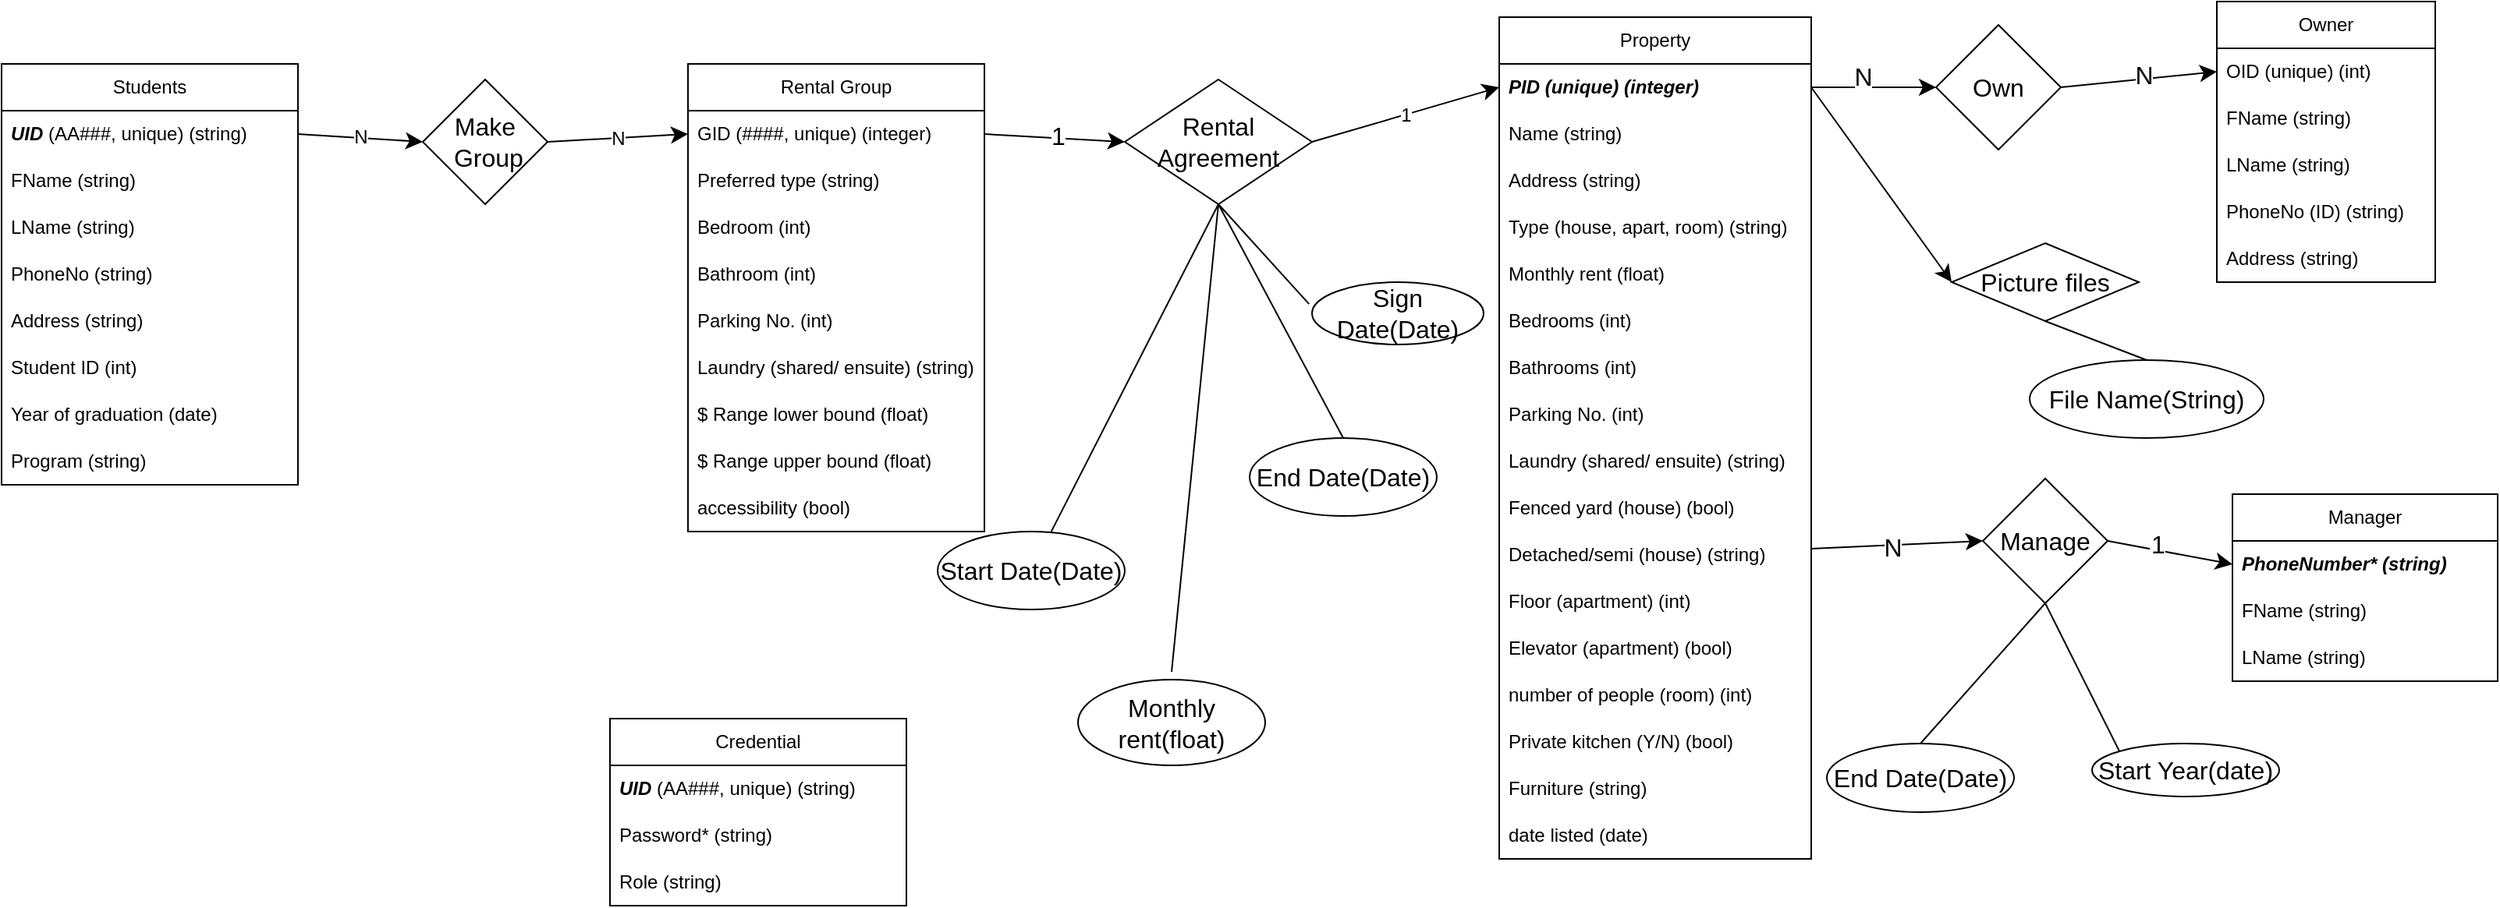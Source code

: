<mxfile version="22.1.21" type="github">
  <diagram id="C5RBs43oDa-KdzZeNtuy" name="Page-1">
    <mxGraphModel dx="2812" dy="892" grid="1" gridSize="10" guides="1" tooltips="1" connect="1" arrows="1" fold="1" page="1" pageScale="1" pageWidth="827" pageHeight="1169" math="0" shadow="0">
      <root>
        <mxCell id="WIyWlLk6GJQsqaUBKTNV-0" />
        <mxCell id="WIyWlLk6GJQsqaUBKTNV-1" parent="WIyWlLk6GJQsqaUBKTNV-0" />
        <mxCell id="_iqlYlecqy5unlglw5hI-2" value="Students" style="swimlane;fontStyle=0;childLayout=stackLayout;horizontal=1;startSize=30;horizontalStack=0;resizeParent=1;resizeParentMax=0;resizeLast=0;collapsible=1;marginBottom=0;whiteSpace=wrap;html=1;" parent="WIyWlLk6GJQsqaUBKTNV-1" vertex="1">
          <mxGeometry x="-270" y="150" width="190" height="270" as="geometry" />
        </mxCell>
        <mxCell id="_iqlYlecqy5unlglw5hI-3" value="&lt;i&gt;&lt;b&gt;UID&lt;/b&gt;&lt;/i&gt; (AA###, unique) (string)" style="text;strokeColor=none;fillColor=none;align=left;verticalAlign=middle;spacingLeft=4;spacingRight=4;overflow=hidden;points=[[0,0.5],[1,0.5]];portConstraint=eastwest;rotatable=0;whiteSpace=wrap;html=1;" parent="_iqlYlecqy5unlglw5hI-2" vertex="1">
          <mxGeometry y="30" width="190" height="30" as="geometry" />
        </mxCell>
        <mxCell id="_iqlYlecqy5unlglw5hI-4" value="FName (string)" style="text;strokeColor=none;fillColor=none;align=left;verticalAlign=middle;spacingLeft=4;spacingRight=4;overflow=hidden;points=[[0,0.5],[1,0.5]];portConstraint=eastwest;rotatable=0;whiteSpace=wrap;html=1;" parent="_iqlYlecqy5unlglw5hI-2" vertex="1">
          <mxGeometry y="60" width="190" height="30" as="geometry" />
        </mxCell>
        <mxCell id="_iqlYlecqy5unlglw5hI-52" value="LName (string)" style="text;strokeColor=none;fillColor=none;align=left;verticalAlign=middle;spacingLeft=4;spacingRight=4;overflow=hidden;points=[[0,0.5],[1,0.5]];portConstraint=eastwest;rotatable=0;whiteSpace=wrap;html=1;" parent="_iqlYlecqy5unlglw5hI-2" vertex="1">
          <mxGeometry y="90" width="190" height="30" as="geometry" />
        </mxCell>
        <mxCell id="_iqlYlecqy5unlglw5hI-5" value="&lt;div&gt;PhoneNo (string)&lt;br&gt;&lt;/div&gt;" style="text;strokeColor=none;fillColor=none;align=left;verticalAlign=middle;spacingLeft=4;spacingRight=4;overflow=hidden;points=[[0,0.5],[1,0.5]];portConstraint=eastwest;rotatable=0;whiteSpace=wrap;html=1;" parent="_iqlYlecqy5unlglw5hI-2" vertex="1">
          <mxGeometry y="120" width="190" height="30" as="geometry" />
        </mxCell>
        <mxCell id="_iqlYlecqy5unlglw5hI-7" value="Address (string)" style="text;strokeColor=none;fillColor=none;align=left;verticalAlign=middle;spacingLeft=4;spacingRight=4;overflow=hidden;points=[[0,0.5],[1,0.5]];portConstraint=eastwest;rotatable=0;whiteSpace=wrap;html=1;" parent="_iqlYlecqy5unlglw5hI-2" vertex="1">
          <mxGeometry y="150" width="190" height="30" as="geometry" />
        </mxCell>
        <mxCell id="Unsx_e9PCj31L5F9Mxkz-19" value="Student ID (int)" style="text;strokeColor=none;fillColor=none;align=left;verticalAlign=middle;spacingLeft=4;spacingRight=4;overflow=hidden;points=[[0,0.5],[1,0.5]];portConstraint=eastwest;rotatable=0;whiteSpace=wrap;html=1;" parent="_iqlYlecqy5unlglw5hI-2" vertex="1">
          <mxGeometry y="180" width="190" height="30" as="geometry" />
        </mxCell>
        <mxCell id="Unsx_e9PCj31L5F9Mxkz-20" value="Year of graduation (date)" style="text;strokeColor=none;fillColor=none;align=left;verticalAlign=middle;spacingLeft=4;spacingRight=4;overflow=hidden;points=[[0,0.5],[1,0.5]];portConstraint=eastwest;rotatable=0;whiteSpace=wrap;html=1;" parent="_iqlYlecqy5unlglw5hI-2" vertex="1">
          <mxGeometry y="210" width="190" height="30" as="geometry" />
        </mxCell>
        <mxCell id="Unsx_e9PCj31L5F9Mxkz-21" value="Program (string)" style="text;strokeColor=none;fillColor=none;align=left;verticalAlign=middle;spacingLeft=4;spacingRight=4;overflow=hidden;points=[[0,0.5],[1,0.5]];portConstraint=eastwest;rotatable=0;whiteSpace=wrap;html=1;" parent="_iqlYlecqy5unlglw5hI-2" vertex="1">
          <mxGeometry y="240" width="190" height="30" as="geometry" />
        </mxCell>
        <mxCell id="_iqlYlecqy5unlglw5hI-13" value="Property" style="swimlane;fontStyle=0;childLayout=stackLayout;horizontal=1;startSize=30;horizontalStack=0;resizeParent=1;resizeParentMax=0;resizeLast=0;collapsible=1;marginBottom=0;whiteSpace=wrap;html=1;" parent="WIyWlLk6GJQsqaUBKTNV-1" vertex="1">
          <mxGeometry x="690" y="120" width="200" height="540" as="geometry" />
        </mxCell>
        <mxCell id="_iqlYlecqy5unlglw5hI-14" value="&lt;b&gt;&lt;i&gt;PID (unique) (integer)&lt;/i&gt;&lt;/b&gt;" style="text;strokeColor=none;fillColor=none;align=left;verticalAlign=middle;spacingLeft=4;spacingRight=4;overflow=hidden;points=[[0,0.5],[1,0.5]];portConstraint=eastwest;rotatable=0;whiteSpace=wrap;html=1;" parent="_iqlYlecqy5unlglw5hI-13" vertex="1">
          <mxGeometry y="30" width="200" height="30" as="geometry" />
        </mxCell>
        <mxCell id="_iqlYlecqy5unlglw5hI-32" value="Name (string)" style="text;strokeColor=none;fillColor=none;align=left;verticalAlign=middle;spacingLeft=4;spacingRight=4;overflow=hidden;points=[[0,0.5],[1,0.5]];portConstraint=eastwest;rotatable=0;whiteSpace=wrap;html=1;" parent="_iqlYlecqy5unlglw5hI-13" vertex="1">
          <mxGeometry y="60" width="200" height="30" as="geometry" />
        </mxCell>
        <mxCell id="_iqlYlecqy5unlglw5hI-15" value="Address (string)" style="text;strokeColor=none;fillColor=none;align=left;verticalAlign=middle;spacingLeft=4;spacingRight=4;overflow=hidden;points=[[0,0.5],[1,0.5]];portConstraint=eastwest;rotatable=0;whiteSpace=wrap;html=1;" parent="_iqlYlecqy5unlglw5hI-13" vertex="1">
          <mxGeometry y="90" width="200" height="30" as="geometry" />
        </mxCell>
        <mxCell id="_iqlYlecqy5unlglw5hI-19" value="Type (house, apart, room) (string)" style="text;strokeColor=none;fillColor=none;align=left;verticalAlign=middle;spacingLeft=4;spacingRight=4;overflow=hidden;points=[[0,0.5],[1,0.5]];portConstraint=eastwest;rotatable=0;whiteSpace=wrap;html=1;" parent="_iqlYlecqy5unlglw5hI-13" vertex="1">
          <mxGeometry y="120" width="200" height="30" as="geometry" />
        </mxCell>
        <mxCell id="Unsx_e9PCj31L5F9Mxkz-0" value="Monthly rent (float)" style="text;strokeColor=none;fillColor=none;align=left;verticalAlign=middle;spacingLeft=4;spacingRight=4;overflow=hidden;points=[[0,0.5],[1,0.5]];portConstraint=eastwest;rotatable=0;whiteSpace=wrap;html=1;" parent="_iqlYlecqy5unlglw5hI-13" vertex="1">
          <mxGeometry y="150" width="200" height="30" as="geometry" />
        </mxCell>
        <mxCell id="_iqlYlecqy5unlglw5hI-16" value="Bedrooms (int)" style="text;strokeColor=none;fillColor=none;align=left;verticalAlign=middle;spacingLeft=4;spacingRight=4;overflow=hidden;points=[[0,0.5],[1,0.5]];portConstraint=eastwest;rotatable=0;whiteSpace=wrap;html=1;" parent="_iqlYlecqy5unlglw5hI-13" vertex="1">
          <mxGeometry y="180" width="200" height="30" as="geometry" />
        </mxCell>
        <mxCell id="_iqlYlecqy5unlglw5hI-20" value="Bathrooms (int)" style="text;strokeColor=none;fillColor=none;align=left;verticalAlign=middle;spacingLeft=4;spacingRight=4;overflow=hidden;points=[[0,0.5],[1,0.5]];portConstraint=eastwest;rotatable=0;whiteSpace=wrap;html=1;" parent="_iqlYlecqy5unlglw5hI-13" vertex="1">
          <mxGeometry y="210" width="200" height="30" as="geometry" />
        </mxCell>
        <mxCell id="_iqlYlecqy5unlglw5hI-21" value="Parking No. (int)" style="text;strokeColor=none;fillColor=none;align=left;verticalAlign=middle;spacingLeft=4;spacingRight=4;overflow=hidden;points=[[0,0.5],[1,0.5]];portConstraint=eastwest;rotatable=0;whiteSpace=wrap;html=1;" parent="_iqlYlecqy5unlglw5hI-13" vertex="1">
          <mxGeometry y="240" width="200" height="30" as="geometry" />
        </mxCell>
        <mxCell id="_iqlYlecqy5unlglw5hI-22" value="Laundry (shared/ ensuite) (string)" style="text;strokeColor=none;fillColor=none;align=left;verticalAlign=middle;spacingLeft=4;spacingRight=4;overflow=hidden;points=[[0,0.5],[1,0.5]];portConstraint=eastwest;rotatable=0;whiteSpace=wrap;html=1;" parent="_iqlYlecqy5unlglw5hI-13" vertex="1">
          <mxGeometry y="270" width="200" height="30" as="geometry" />
        </mxCell>
        <mxCell id="_iqlYlecqy5unlglw5hI-25" value="Fenced yard (house) (bool)" style="text;strokeColor=none;fillColor=none;align=left;verticalAlign=middle;spacingLeft=4;spacingRight=4;overflow=hidden;points=[[0,0.5],[1,0.5]];portConstraint=eastwest;rotatable=0;whiteSpace=wrap;html=1;" parent="_iqlYlecqy5unlglw5hI-13" vertex="1">
          <mxGeometry y="300" width="200" height="30" as="geometry" />
        </mxCell>
        <mxCell id="_iqlYlecqy5unlglw5hI-28" value="Detached/semi (house) (string)" style="text;strokeColor=none;fillColor=none;align=left;verticalAlign=middle;spacingLeft=4;spacingRight=4;overflow=hidden;points=[[0,0.5],[1,0.5]];portConstraint=eastwest;rotatable=0;whiteSpace=wrap;html=1;" parent="_iqlYlecqy5unlglw5hI-13" vertex="1">
          <mxGeometry y="330" width="200" height="30" as="geometry" />
        </mxCell>
        <mxCell id="_iqlYlecqy5unlglw5hI-26" value="Floor (apartment) (int)" style="text;strokeColor=none;fillColor=none;align=left;verticalAlign=middle;spacingLeft=4;spacingRight=4;overflow=hidden;points=[[0,0.5],[1,0.5]];portConstraint=eastwest;rotatable=0;whiteSpace=wrap;html=1;" parent="_iqlYlecqy5unlglw5hI-13" vertex="1">
          <mxGeometry y="360" width="200" height="30" as="geometry" />
        </mxCell>
        <mxCell id="_iqlYlecqy5unlglw5hI-27" value="Elevator (apartment) (bool)" style="text;strokeColor=none;fillColor=none;align=left;verticalAlign=middle;spacingLeft=4;spacingRight=4;overflow=hidden;points=[[0,0.5],[1,0.5]];portConstraint=eastwest;rotatable=0;whiteSpace=wrap;html=1;" parent="_iqlYlecqy5unlglw5hI-13" vertex="1">
          <mxGeometry y="390" width="200" height="30" as="geometry" />
        </mxCell>
        <mxCell id="Unsx_e9PCj31L5F9Mxkz-2" value="number of people (room) (int)" style="text;strokeColor=none;fillColor=none;align=left;verticalAlign=middle;spacingLeft=4;spacingRight=4;overflow=hidden;points=[[0,0.5],[1,0.5]];portConstraint=eastwest;rotatable=0;whiteSpace=wrap;html=1;" parent="_iqlYlecqy5unlglw5hI-13" vertex="1">
          <mxGeometry y="420" width="200" height="30" as="geometry" />
        </mxCell>
        <mxCell id="_iqlYlecqy5unlglw5hI-66" value="Private kitchen (Y/N) (bool)" style="text;strokeColor=none;fillColor=none;align=left;verticalAlign=middle;spacingLeft=4;spacingRight=4;overflow=hidden;points=[[0,0.5],[1,0.5]];portConstraint=eastwest;rotatable=0;whiteSpace=wrap;html=1;" parent="_iqlYlecqy5unlglw5hI-13" vertex="1">
          <mxGeometry y="450" width="200" height="30" as="geometry" />
        </mxCell>
        <mxCell id="_iqlYlecqy5unlglw5hI-29" value="&lt;div&gt;Furniture (string)&lt;/div&gt;" style="text;strokeColor=none;fillColor=none;align=left;verticalAlign=middle;spacingLeft=4;spacingRight=4;overflow=hidden;points=[[0,0.5],[1,0.5]];portConstraint=eastwest;rotatable=0;whiteSpace=wrap;html=1;" parent="_iqlYlecqy5unlglw5hI-13" vertex="1">
          <mxGeometry y="480" width="200" height="30" as="geometry" />
        </mxCell>
        <mxCell id="Unsx_e9PCj31L5F9Mxkz-1" value="date listed (date)" style="text;strokeColor=none;fillColor=none;align=left;verticalAlign=middle;spacingLeft=4;spacingRight=4;overflow=hidden;points=[[0,0.5],[1,0.5]];portConstraint=eastwest;rotatable=0;whiteSpace=wrap;html=1;" parent="_iqlYlecqy5unlglw5hI-13" vertex="1">
          <mxGeometry y="510" width="200" height="30" as="geometry" />
        </mxCell>
        <mxCell id="_iqlYlecqy5unlglw5hI-34" value="Rental Group" style="swimlane;fontStyle=0;childLayout=stackLayout;horizontal=1;startSize=30;horizontalStack=0;resizeParent=1;resizeParentMax=0;resizeLast=0;collapsible=1;marginBottom=0;whiteSpace=wrap;html=1;" parent="WIyWlLk6GJQsqaUBKTNV-1" vertex="1">
          <mxGeometry x="170" y="150" width="190" height="300" as="geometry" />
        </mxCell>
        <mxCell id="_iqlYlecqy5unlglw5hI-35" value="GID (####, unique) (integer)" style="text;strokeColor=none;fillColor=none;align=left;verticalAlign=middle;spacingLeft=4;spacingRight=4;overflow=hidden;points=[[0,0.5],[1,0.5]];portConstraint=eastwest;rotatable=0;whiteSpace=wrap;html=1;" parent="_iqlYlecqy5unlglw5hI-34" vertex="1">
          <mxGeometry y="30" width="190" height="30" as="geometry" />
        </mxCell>
        <mxCell id="_iqlYlecqy5unlglw5hI-37" value="Preferred type (string)" style="text;strokeColor=none;fillColor=none;align=left;verticalAlign=middle;spacingLeft=4;spacingRight=4;overflow=hidden;points=[[0,0.5],[1,0.5]];portConstraint=eastwest;rotatable=0;whiteSpace=wrap;html=1;" parent="_iqlYlecqy5unlglw5hI-34" vertex="1">
          <mxGeometry y="60" width="190" height="30" as="geometry" />
        </mxCell>
        <mxCell id="_iqlYlecqy5unlglw5hI-38" value="Bedroom (int)" style="text;strokeColor=none;fillColor=none;align=left;verticalAlign=middle;spacingLeft=4;spacingRight=4;overflow=hidden;points=[[0,0.5],[1,0.5]];portConstraint=eastwest;rotatable=0;whiteSpace=wrap;html=1;" parent="_iqlYlecqy5unlglw5hI-34" vertex="1">
          <mxGeometry y="90" width="190" height="30" as="geometry" />
        </mxCell>
        <mxCell id="_iqlYlecqy5unlglw5hI-39" value="Bathroom (int)" style="text;strokeColor=none;fillColor=none;align=left;verticalAlign=middle;spacingLeft=4;spacingRight=4;overflow=hidden;points=[[0,0.5],[1,0.5]];portConstraint=eastwest;rotatable=0;whiteSpace=wrap;html=1;" parent="_iqlYlecqy5unlglw5hI-34" vertex="1">
          <mxGeometry y="120" width="190" height="30" as="geometry" />
        </mxCell>
        <mxCell id="_iqlYlecqy5unlglw5hI-42" value="Parking No. (int)" style="text;strokeColor=none;fillColor=none;align=left;verticalAlign=middle;spacingLeft=4;spacingRight=4;overflow=hidden;points=[[0,0.5],[1,0.5]];portConstraint=eastwest;rotatable=0;whiteSpace=wrap;html=1;" parent="_iqlYlecqy5unlglw5hI-34" vertex="1">
          <mxGeometry y="150" width="190" height="30" as="geometry" />
        </mxCell>
        <mxCell id="_iqlYlecqy5unlglw5hI-43" value="Laundry (shared/ ensuite) (string)" style="text;strokeColor=none;fillColor=none;align=left;verticalAlign=middle;spacingLeft=4;spacingRight=4;overflow=hidden;points=[[0,0.5],[1,0.5]];portConstraint=eastwest;rotatable=0;whiteSpace=wrap;html=1;" parent="_iqlYlecqy5unlglw5hI-34" vertex="1">
          <mxGeometry y="180" width="190" height="30" as="geometry" />
        </mxCell>
        <mxCell id="_iqlYlecqy5unlglw5hI-44" value="$ Range lower bound (float)" style="text;strokeColor=none;fillColor=none;align=left;verticalAlign=middle;spacingLeft=4;spacingRight=4;overflow=hidden;points=[[0,0.5],[1,0.5]];portConstraint=eastwest;rotatable=0;whiteSpace=wrap;html=1;" parent="_iqlYlecqy5unlglw5hI-34" vertex="1">
          <mxGeometry y="210" width="190" height="30" as="geometry" />
        </mxCell>
        <mxCell id="Unsx_e9PCj31L5F9Mxkz-24" value="$ Range upper bound (float)" style="text;strokeColor=none;fillColor=none;align=left;verticalAlign=middle;spacingLeft=4;spacingRight=4;overflow=hidden;points=[[0,0.5],[1,0.5]];portConstraint=eastwest;rotatable=0;whiteSpace=wrap;html=1;" parent="_iqlYlecqy5unlglw5hI-34" vertex="1">
          <mxGeometry y="240" width="190" height="30" as="geometry" />
        </mxCell>
        <mxCell id="Unsx_e9PCj31L5F9Mxkz-22" value="accessibility (bool)" style="text;strokeColor=none;fillColor=none;align=left;verticalAlign=middle;spacingLeft=4;spacingRight=4;overflow=hidden;points=[[0,0.5],[1,0.5]];portConstraint=eastwest;rotatable=0;whiteSpace=wrap;html=1;" parent="_iqlYlecqy5unlglw5hI-34" vertex="1">
          <mxGeometry y="270" width="190" height="30" as="geometry" />
        </mxCell>
        <mxCell id="_iqlYlecqy5unlglw5hI-48" value="Manager" style="swimlane;fontStyle=0;childLayout=stackLayout;horizontal=1;startSize=30;horizontalStack=0;resizeParent=1;resizeParentMax=0;resizeLast=0;collapsible=1;marginBottom=0;whiteSpace=wrap;html=1;" parent="WIyWlLk6GJQsqaUBKTNV-1" vertex="1">
          <mxGeometry x="1160" y="426" width="170" height="120" as="geometry" />
        </mxCell>
        <mxCell id="_iqlYlecqy5unlglw5hI-49" value="&lt;i&gt;&lt;b&gt;PhoneNumber* (string)&lt;br&gt;&lt;/b&gt;&lt;/i&gt;" style="text;strokeColor=none;fillColor=none;align=left;verticalAlign=middle;spacingLeft=4;spacingRight=4;overflow=hidden;points=[[0,0.5],[1,0.5]];portConstraint=eastwest;rotatable=0;whiteSpace=wrap;html=1;" parent="_iqlYlecqy5unlglw5hI-48" vertex="1">
          <mxGeometry y="30" width="170" height="30" as="geometry" />
        </mxCell>
        <mxCell id="_iqlYlecqy5unlglw5hI-50" value="FName (string)" style="text;strokeColor=none;fillColor=none;align=left;verticalAlign=middle;spacingLeft=4;spacingRight=4;overflow=hidden;points=[[0,0.5],[1,0.5]];portConstraint=eastwest;rotatable=0;whiteSpace=wrap;html=1;" parent="_iqlYlecqy5unlglw5hI-48" vertex="1">
          <mxGeometry y="60" width="170" height="30" as="geometry" />
        </mxCell>
        <mxCell id="_iqlYlecqy5unlglw5hI-51" value="LName (string)" style="text;strokeColor=none;fillColor=none;align=left;verticalAlign=middle;spacingLeft=4;spacingRight=4;overflow=hidden;points=[[0,0.5],[1,0.5]];portConstraint=eastwest;rotatable=0;whiteSpace=wrap;html=1;" parent="_iqlYlecqy5unlglw5hI-48" vertex="1">
          <mxGeometry y="90" width="170" height="30" as="geometry" />
        </mxCell>
        <mxCell id="Unsx_e9PCj31L5F9Mxkz-6" value="Owner" style="swimlane;fontStyle=0;childLayout=stackLayout;horizontal=1;startSize=30;horizontalStack=0;resizeParent=1;resizeParentMax=0;resizeLast=0;collapsible=1;marginBottom=0;whiteSpace=wrap;html=1;" parent="WIyWlLk6GJQsqaUBKTNV-1" vertex="1">
          <mxGeometry x="1150" y="110" width="140" height="180" as="geometry" />
        </mxCell>
        <mxCell id="Unsx_e9PCj31L5F9Mxkz-15" value="OID (unique) (int)" style="text;strokeColor=none;fillColor=none;align=left;verticalAlign=middle;spacingLeft=4;spacingRight=4;overflow=hidden;points=[[0,0.5],[1,0.5]];portConstraint=eastwest;rotatable=0;whiteSpace=wrap;html=1;" parent="Unsx_e9PCj31L5F9Mxkz-6" vertex="1">
          <mxGeometry y="30" width="140" height="30" as="geometry" />
        </mxCell>
        <mxCell id="Unsx_e9PCj31L5F9Mxkz-8" value="FName (string)" style="text;strokeColor=none;fillColor=none;align=left;verticalAlign=middle;spacingLeft=4;spacingRight=4;overflow=hidden;points=[[0,0.5],[1,0.5]];portConstraint=eastwest;rotatable=0;whiteSpace=wrap;html=1;" parent="Unsx_e9PCj31L5F9Mxkz-6" vertex="1">
          <mxGeometry y="60" width="140" height="30" as="geometry" />
        </mxCell>
        <mxCell id="Unsx_e9PCj31L5F9Mxkz-9" value="LName (string)" style="text;strokeColor=none;fillColor=none;align=left;verticalAlign=middle;spacingLeft=4;spacingRight=4;overflow=hidden;points=[[0,0.5],[1,0.5]];portConstraint=eastwest;rotatable=0;whiteSpace=wrap;html=1;" parent="Unsx_e9PCj31L5F9Mxkz-6" vertex="1">
          <mxGeometry y="90" width="140" height="30" as="geometry" />
        </mxCell>
        <mxCell id="Unsx_e9PCj31L5F9Mxkz-12" value="&lt;div&gt;PhoneNo (ID) (string)&lt;/div&gt;" style="text;strokeColor=none;fillColor=none;align=left;verticalAlign=middle;spacingLeft=4;spacingRight=4;overflow=hidden;points=[[0,0.5],[1,0.5]];portConstraint=eastwest;rotatable=0;whiteSpace=wrap;html=1;" parent="Unsx_e9PCj31L5F9Mxkz-6" vertex="1">
          <mxGeometry y="120" width="140" height="30" as="geometry" />
        </mxCell>
        <mxCell id="Unsx_e9PCj31L5F9Mxkz-13" value="Address (string)" style="text;strokeColor=none;fillColor=none;align=left;verticalAlign=middle;spacingLeft=4;spacingRight=4;overflow=hidden;points=[[0,0.5],[1,0.5]];portConstraint=eastwest;rotatable=0;whiteSpace=wrap;html=1;" parent="Unsx_e9PCj31L5F9Mxkz-6" vertex="1">
          <mxGeometry y="150" width="140" height="30" as="geometry" />
        </mxCell>
        <mxCell id="V9_spWjfD8GDyyKeCGf1-1" style="edgeStyle=none;curved=1;rounded=0;orthogonalLoop=1;jettySize=auto;html=1;exitX=1;exitY=0.5;exitDx=0;exitDy=0;entryX=0;entryY=0.5;entryDx=0;entryDy=0;fontSize=12;startSize=8;endSize=8;" edge="1" parent="WIyWlLk6GJQsqaUBKTNV-1" source="V9_spWjfD8GDyyKeCGf1-0" target="Unsx_e9PCj31L5F9Mxkz-15">
          <mxGeometry relative="1" as="geometry" />
        </mxCell>
        <mxCell id="V9_spWjfD8GDyyKeCGf1-5" value="N" style="edgeLabel;html=1;align=center;verticalAlign=middle;resizable=0;points=[];fontSize=16;" vertex="1" connectable="0" parent="V9_spWjfD8GDyyKeCGf1-1">
          <mxGeometry x="0.064" y="3" relative="1" as="geometry">
            <mxPoint as="offset" />
          </mxGeometry>
        </mxCell>
        <mxCell id="V9_spWjfD8GDyyKeCGf1-0" value="Own" style="rhombus;whiteSpace=wrap;html=1;fontSize=16;" vertex="1" parent="WIyWlLk6GJQsqaUBKTNV-1">
          <mxGeometry x="970" y="125" width="80" height="80" as="geometry" />
        </mxCell>
        <mxCell id="V9_spWjfD8GDyyKeCGf1-2" style="edgeStyle=none;curved=1;rounded=0;orthogonalLoop=1;jettySize=auto;html=1;exitX=1;exitY=0.5;exitDx=0;exitDy=0;entryX=0;entryY=0.5;entryDx=0;entryDy=0;fontSize=12;startSize=8;endSize=8;" edge="1" parent="WIyWlLk6GJQsqaUBKTNV-1" source="_iqlYlecqy5unlglw5hI-14" target="V9_spWjfD8GDyyKeCGf1-0">
          <mxGeometry relative="1" as="geometry">
            <mxPoint x="890" y="225" as="sourcePoint" />
          </mxGeometry>
        </mxCell>
        <mxCell id="V9_spWjfD8GDyyKeCGf1-4" value="N" style="edgeLabel;html=1;align=center;verticalAlign=middle;resizable=0;points=[];fontSize=16;" vertex="1" connectable="0" parent="V9_spWjfD8GDyyKeCGf1-2">
          <mxGeometry x="-0.179" y="7" relative="1" as="geometry">
            <mxPoint as="offset" />
          </mxGeometry>
        </mxCell>
        <mxCell id="V9_spWjfD8GDyyKeCGf1-6" style="edgeStyle=none;curved=1;rounded=0;orthogonalLoop=1;jettySize=auto;html=1;exitX=1;exitY=0.5;exitDx=0;exitDy=0;entryX=0;entryY=0.5;entryDx=0;entryDy=0;fontSize=12;startSize=8;endSize=8;" edge="1" parent="WIyWlLk6GJQsqaUBKTNV-1" source="V9_spWjfD8GDyyKeCGf1-3" target="_iqlYlecqy5unlglw5hI-49">
          <mxGeometry relative="1" as="geometry" />
        </mxCell>
        <mxCell id="V9_spWjfD8GDyyKeCGf1-9" value="1" style="edgeLabel;html=1;align=center;verticalAlign=middle;resizable=0;points=[];fontSize=16;" vertex="1" connectable="0" parent="V9_spWjfD8GDyyKeCGf1-6">
          <mxGeometry x="-0.211" y="2" relative="1" as="geometry">
            <mxPoint x="-1" as="offset" />
          </mxGeometry>
        </mxCell>
        <mxCell id="V9_spWjfD8GDyyKeCGf1-62" value="1" style="edgeLabel;html=1;align=center;verticalAlign=middle;resizable=0;points=[];fontSize=16;" vertex="1" connectable="0" parent="V9_spWjfD8GDyyKeCGf1-6">
          <mxGeometry x="-0.208" y="4" relative="1" as="geometry">
            <mxPoint as="offset" />
          </mxGeometry>
        </mxCell>
        <mxCell id="V9_spWjfD8GDyyKeCGf1-3" value="Manage" style="rhombus;whiteSpace=wrap;html=1;fontSize=16;" vertex="1" parent="WIyWlLk6GJQsqaUBKTNV-1">
          <mxGeometry x="1000" y="416" width="80" height="80" as="geometry" />
        </mxCell>
        <mxCell id="V9_spWjfD8GDyyKeCGf1-7" style="edgeStyle=none;curved=1;rounded=0;orthogonalLoop=1;jettySize=auto;html=1;exitX=1;exitY=0.5;exitDx=0;exitDy=0;entryX=0;entryY=0.5;entryDx=0;entryDy=0;fontSize=12;startSize=8;endSize=8;" edge="1" parent="WIyWlLk6GJQsqaUBKTNV-1" target="V9_spWjfD8GDyyKeCGf1-3">
          <mxGeometry relative="1" as="geometry">
            <mxPoint x="890" y="461" as="sourcePoint" />
          </mxGeometry>
        </mxCell>
        <mxCell id="V9_spWjfD8GDyyKeCGf1-8" value="N" style="edgeLabel;html=1;align=center;verticalAlign=middle;resizable=0;points=[];fontSize=16;" vertex="1" connectable="0" parent="V9_spWjfD8GDyyKeCGf1-7">
          <mxGeometry x="-0.052" y="-2" relative="1" as="geometry">
            <mxPoint y="-1" as="offset" />
          </mxGeometry>
        </mxCell>
        <mxCell id="V9_spWjfD8GDyyKeCGf1-12" value="1" style="edgeStyle=none;curved=1;rounded=0;orthogonalLoop=1;jettySize=auto;html=1;exitX=1;exitY=0.5;exitDx=0;exitDy=0;entryX=0;entryY=0.5;entryDx=0;entryDy=0;fontSize=12;startSize=8;endSize=8;" edge="1" parent="WIyWlLk6GJQsqaUBKTNV-1" source="V9_spWjfD8GDyyKeCGf1-10" target="_iqlYlecqy5unlglw5hI-14">
          <mxGeometry relative="1" as="geometry">
            <mxPoint x="690" y="225" as="targetPoint" />
          </mxGeometry>
        </mxCell>
        <mxCell id="V9_spWjfD8GDyyKeCGf1-10" value="Rental Agreement" style="rhombus;whiteSpace=wrap;html=1;fontSize=16;" vertex="1" parent="WIyWlLk6GJQsqaUBKTNV-1">
          <mxGeometry x="450" y="160" width="120" height="80" as="geometry" />
        </mxCell>
        <mxCell id="V9_spWjfD8GDyyKeCGf1-14" style="edgeStyle=none;curved=1;rounded=0;orthogonalLoop=1;jettySize=auto;html=1;exitX=1;exitY=0.5;exitDx=0;exitDy=0;entryX=0;entryY=0.5;entryDx=0;entryDy=0;fontSize=12;startSize=8;endSize=8;" edge="1" parent="WIyWlLk6GJQsqaUBKTNV-1" source="_iqlYlecqy5unlglw5hI-35" target="V9_spWjfD8GDyyKeCGf1-10">
          <mxGeometry relative="1" as="geometry" />
        </mxCell>
        <mxCell id="V9_spWjfD8GDyyKeCGf1-15" value="1" style="edgeLabel;html=1;align=center;verticalAlign=middle;resizable=0;points=[];fontSize=16;" vertex="1" connectable="0" parent="V9_spWjfD8GDyyKeCGf1-14">
          <mxGeometry x="0.059" y="2" relative="1" as="geometry">
            <mxPoint x="-1" as="offset" />
          </mxGeometry>
        </mxCell>
        <mxCell id="V9_spWjfD8GDyyKeCGf1-18" value="N" style="edgeStyle=none;curved=1;rounded=0;orthogonalLoop=1;jettySize=auto;html=1;exitX=1;exitY=0.5;exitDx=0;exitDy=0;entryX=0;entryY=0.5;entryDx=0;entryDy=0;fontSize=12;startSize=8;endSize=8;" edge="1" parent="WIyWlLk6GJQsqaUBKTNV-1" source="V9_spWjfD8GDyyKeCGf1-16" target="_iqlYlecqy5unlglw5hI-35">
          <mxGeometry relative="1" as="geometry" />
        </mxCell>
        <mxCell id="V9_spWjfD8GDyyKeCGf1-16" value="Make&lt;br&gt;&amp;nbsp;Group" style="rhombus;whiteSpace=wrap;html=1;fontSize=16;" vertex="1" parent="WIyWlLk6GJQsqaUBKTNV-1">
          <mxGeometry y="160" width="80" height="80" as="geometry" />
        </mxCell>
        <mxCell id="V9_spWjfD8GDyyKeCGf1-17" value="N" style="edgeStyle=none;curved=1;rounded=0;orthogonalLoop=1;jettySize=auto;html=1;exitX=1;exitY=0.5;exitDx=0;exitDy=0;entryX=0;entryY=0.5;entryDx=0;entryDy=0;fontSize=12;startSize=8;endSize=8;" edge="1" parent="WIyWlLk6GJQsqaUBKTNV-1" source="_iqlYlecqy5unlglw5hI-3" target="V9_spWjfD8GDyyKeCGf1-16">
          <mxGeometry relative="1" as="geometry" />
        </mxCell>
        <mxCell id="V9_spWjfD8GDyyKeCGf1-19" value="Credential" style="swimlane;fontStyle=0;childLayout=stackLayout;horizontal=1;startSize=30;horizontalStack=0;resizeParent=1;resizeParentMax=0;resizeLast=0;collapsible=1;marginBottom=0;whiteSpace=wrap;html=1;" vertex="1" parent="WIyWlLk6GJQsqaUBKTNV-1">
          <mxGeometry x="120" y="570" width="190" height="120" as="geometry" />
        </mxCell>
        <mxCell id="V9_spWjfD8GDyyKeCGf1-20" value="&lt;i&gt;&lt;b&gt;UID&lt;/b&gt;&lt;/i&gt; (AA###, unique) (string)" style="text;strokeColor=none;fillColor=none;align=left;verticalAlign=middle;spacingLeft=4;spacingRight=4;overflow=hidden;points=[[0,0.5],[1,0.5]];portConstraint=eastwest;rotatable=0;whiteSpace=wrap;html=1;" vertex="1" parent="V9_spWjfD8GDyyKeCGf1-19">
          <mxGeometry y="30" width="190" height="30" as="geometry" />
        </mxCell>
        <mxCell id="V9_spWjfD8GDyyKeCGf1-24" value="Password* (string)" style="text;strokeColor=none;fillColor=none;align=left;verticalAlign=middle;spacingLeft=4;spacingRight=4;overflow=hidden;points=[[0,0.5],[1,0.5]];portConstraint=eastwest;rotatable=0;whiteSpace=wrap;html=1;" vertex="1" parent="V9_spWjfD8GDyyKeCGf1-19">
          <mxGeometry y="60" width="190" height="30" as="geometry" />
        </mxCell>
        <mxCell id="V9_spWjfD8GDyyKeCGf1-29" value="Role (string)" style="text;strokeColor=none;fillColor=none;align=left;verticalAlign=middle;spacingLeft=4;spacingRight=4;overflow=hidden;points=[[0,0.5],[1,0.5]];portConstraint=eastwest;rotatable=0;whiteSpace=wrap;html=1;" vertex="1" parent="V9_spWjfD8GDyyKeCGf1-19">
          <mxGeometry y="90" width="190" height="30" as="geometry" />
        </mxCell>
        <mxCell id="V9_spWjfD8GDyyKeCGf1-30" value="Sign Date(Date)" style="ellipse;whiteSpace=wrap;html=1;fontSize=16;" vertex="1" parent="WIyWlLk6GJQsqaUBKTNV-1">
          <mxGeometry x="570" y="290" width="110" height="40" as="geometry" />
        </mxCell>
        <mxCell id="V9_spWjfD8GDyyKeCGf1-33" value="End Date(Date)" style="ellipse;whiteSpace=wrap;html=1;fontSize=16;" vertex="1" parent="WIyWlLk6GJQsqaUBKTNV-1">
          <mxGeometry x="530" y="390" width="120" height="50" as="geometry" />
        </mxCell>
        <mxCell id="V9_spWjfD8GDyyKeCGf1-34" value="Start Date(Date)" style="ellipse;whiteSpace=wrap;html=1;fontSize=16;" vertex="1" parent="WIyWlLk6GJQsqaUBKTNV-1">
          <mxGeometry x="330" y="450" width="120" height="50" as="geometry" />
        </mxCell>
        <mxCell id="V9_spWjfD8GDyyKeCGf1-35" value="Monthly rent(float)" style="ellipse;whiteSpace=wrap;html=1;fontSize=16;" vertex="1" parent="WIyWlLk6GJQsqaUBKTNV-1">
          <mxGeometry x="420" y="545" width="120" height="55" as="geometry" />
        </mxCell>
        <mxCell id="V9_spWjfD8GDyyKeCGf1-43" value="Start Year(date)" style="ellipse;whiteSpace=wrap;html=1;fontSize=16;" vertex="1" parent="WIyWlLk6GJQsqaUBKTNV-1">
          <mxGeometry x="1070" y="586" width="120" height="34" as="geometry" />
        </mxCell>
        <mxCell id="V9_spWjfD8GDyyKeCGf1-44" value="End Date(Date)" style="ellipse;whiteSpace=wrap;html=1;fontSize=16;" vertex="1" parent="WIyWlLk6GJQsqaUBKTNV-1">
          <mxGeometry x="900" y="586" width="120" height="44" as="geometry" />
        </mxCell>
        <mxCell id="V9_spWjfD8GDyyKeCGf1-49" value="" style="endArrow=none;html=1;rounded=0;fontSize=12;startSize=8;endSize=8;curved=1;entryX=0;entryY=0;entryDx=0;entryDy=0;exitX=0.5;exitY=1;exitDx=0;exitDy=0;" edge="1" parent="WIyWlLk6GJQsqaUBKTNV-1" source="V9_spWjfD8GDyyKeCGf1-3" target="V9_spWjfD8GDyyKeCGf1-43">
          <mxGeometry width="50" height="50" relative="1" as="geometry">
            <mxPoint x="480" y="486" as="sourcePoint" />
            <mxPoint x="530" y="436" as="targetPoint" />
          </mxGeometry>
        </mxCell>
        <mxCell id="V9_spWjfD8GDyyKeCGf1-51" value="" style="endArrow=none;html=1;rounded=0;fontSize=12;startSize=8;endSize=8;curved=1;entryX=0.5;entryY=1;entryDx=0;entryDy=0;exitX=0.5;exitY=0;exitDx=0;exitDy=0;" edge="1" parent="WIyWlLk6GJQsqaUBKTNV-1" source="V9_spWjfD8GDyyKeCGf1-44" target="V9_spWjfD8GDyyKeCGf1-3">
          <mxGeometry width="50" height="50" relative="1" as="geometry">
            <mxPoint x="480" y="486" as="sourcePoint" />
            <mxPoint x="530" y="436" as="targetPoint" />
          </mxGeometry>
        </mxCell>
        <mxCell id="V9_spWjfD8GDyyKeCGf1-57" value="" style="endArrow=none;html=1;rounded=0;fontSize=12;startSize=8;endSize=8;curved=1;exitX=0.5;exitY=1;exitDx=0;exitDy=0;entryX=-0.017;entryY=0.352;entryDx=0;entryDy=0;entryPerimeter=0;" edge="1" parent="WIyWlLk6GJQsqaUBKTNV-1" source="V9_spWjfD8GDyyKeCGf1-10" target="V9_spWjfD8GDyyKeCGf1-30">
          <mxGeometry width="50" height="50" relative="1" as="geometry">
            <mxPoint x="620" y="290" as="sourcePoint" />
            <mxPoint x="670" y="240" as="targetPoint" />
          </mxGeometry>
        </mxCell>
        <mxCell id="V9_spWjfD8GDyyKeCGf1-58" value="" style="endArrow=none;html=1;rounded=0;fontSize=12;startSize=8;endSize=8;curved=1;entryX=0.5;entryY=1;entryDx=0;entryDy=0;exitX=0.5;exitY=0;exitDx=0;exitDy=0;" edge="1" parent="WIyWlLk6GJQsqaUBKTNV-1" source="V9_spWjfD8GDyyKeCGf1-33" target="V9_spWjfD8GDyyKeCGf1-10">
          <mxGeometry width="50" height="50" relative="1" as="geometry">
            <mxPoint x="980" y="580" as="sourcePoint" />
            <mxPoint x="1010" y="525" as="targetPoint" />
          </mxGeometry>
        </mxCell>
        <mxCell id="V9_spWjfD8GDyyKeCGf1-59" value="" style="endArrow=none;html=1;rounded=0;fontSize=12;startSize=8;endSize=8;curved=1;entryX=0.5;entryY=1;entryDx=0;entryDy=0;exitX=0.606;exitY=0.006;exitDx=0;exitDy=0;exitPerimeter=0;" edge="1" parent="WIyWlLk6GJQsqaUBKTNV-1" source="V9_spWjfD8GDyyKeCGf1-34" target="V9_spWjfD8GDyyKeCGf1-10">
          <mxGeometry width="50" height="50" relative="1" as="geometry">
            <mxPoint x="990" y="590" as="sourcePoint" />
            <mxPoint x="1020" y="535" as="targetPoint" />
          </mxGeometry>
        </mxCell>
        <mxCell id="V9_spWjfD8GDyyKeCGf1-60" value="" style="endArrow=none;html=1;rounded=0;fontSize=12;startSize=8;endSize=8;curved=1;entryX=0.5;entryY=1;entryDx=0;entryDy=0;" edge="1" parent="WIyWlLk6GJQsqaUBKTNV-1" target="V9_spWjfD8GDyyKeCGf1-10">
          <mxGeometry width="50" height="50" relative="1" as="geometry">
            <mxPoint x="480" y="540" as="sourcePoint" />
            <mxPoint x="480" y="330" as="targetPoint" />
          </mxGeometry>
        </mxCell>
        <mxCell id="V9_spWjfD8GDyyKeCGf1-61" style="edgeStyle=none;curved=1;rounded=0;orthogonalLoop=1;jettySize=auto;html=1;exitX=0.75;exitY=0;exitDx=0;exitDy=0;fontSize=12;startSize=8;endSize=8;" edge="1" parent="WIyWlLk6GJQsqaUBKTNV-1" source="_iqlYlecqy5unlglw5hI-48" target="_iqlYlecqy5unlglw5hI-48">
          <mxGeometry relative="1" as="geometry" />
        </mxCell>
        <mxCell id="V9_spWjfD8GDyyKeCGf1-63" value="Picture files" style="rhombus;whiteSpace=wrap;html=1;fontSize=16;" vertex="1" parent="WIyWlLk6GJQsqaUBKTNV-1">
          <mxGeometry x="980" y="265" width="120" height="50" as="geometry" />
        </mxCell>
        <mxCell id="V9_spWjfD8GDyyKeCGf1-65" value="File Name(String)" style="ellipse;whiteSpace=wrap;html=1;fontSize=16;" vertex="1" parent="WIyWlLk6GJQsqaUBKTNV-1">
          <mxGeometry x="1030" y="340" width="150" height="50" as="geometry" />
        </mxCell>
        <mxCell id="V9_spWjfD8GDyyKeCGf1-67" value="" style="endArrow=none;html=1;rounded=0;fontSize=12;startSize=8;endSize=8;curved=1;entryX=0.5;entryY=1;entryDx=0;entryDy=0;exitX=0.5;exitY=0;exitDx=0;exitDy=0;" edge="1" parent="WIyWlLk6GJQsqaUBKTNV-1" source="V9_spWjfD8GDyyKeCGf1-65" target="V9_spWjfD8GDyyKeCGf1-63">
          <mxGeometry width="50" height="50" relative="1" as="geometry">
            <mxPoint x="700" y="330" as="sourcePoint" />
            <mxPoint x="750" y="280" as="targetPoint" />
          </mxGeometry>
        </mxCell>
        <mxCell id="V9_spWjfD8GDyyKeCGf1-68" style="edgeStyle=none;curved=1;rounded=0;orthogonalLoop=1;jettySize=auto;html=1;exitX=1;exitY=0.5;exitDx=0;exitDy=0;entryX=0;entryY=0.5;entryDx=0;entryDy=0;fontSize=12;startSize=8;endSize=8;" edge="1" parent="WIyWlLk6GJQsqaUBKTNV-1" source="_iqlYlecqy5unlglw5hI-14" target="V9_spWjfD8GDyyKeCGf1-63">
          <mxGeometry relative="1" as="geometry" />
        </mxCell>
      </root>
    </mxGraphModel>
  </diagram>
</mxfile>
